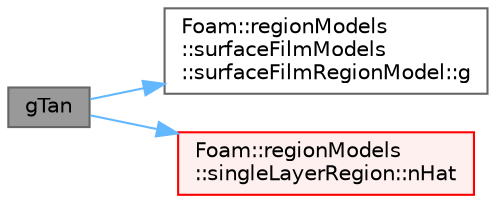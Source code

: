 digraph "gTan"
{
 // LATEX_PDF_SIZE
  bgcolor="transparent";
  edge [fontname=Helvetica,fontsize=10,labelfontname=Helvetica,labelfontsize=10];
  node [fontname=Helvetica,fontsize=10,shape=box,height=0.2,width=0.4];
  rankdir="LR";
  Node1 [id="Node000001",label="gTan",height=0.2,width=0.4,color="gray40", fillcolor="grey60", style="filled", fontcolor="black",tooltip=" "];
  Node1 -> Node2 [id="edge1_Node000001_Node000002",color="steelblue1",style="solid",tooltip=" "];
  Node2 [id="Node000002",label="Foam::regionModels\l::surfaceFilmModels\l::surfaceFilmRegionModel::g",height=0.2,width=0.4,color="grey40", fillcolor="white", style="filled",URL="$classFoam_1_1regionModels_1_1surfaceFilmModels_1_1surfaceFilmRegionModel.html#ac3e3783d2bb513b921a2c7f860a2af10",tooltip=" "];
  Node1 -> Node3 [id="edge2_Node000001_Node000003",color="steelblue1",style="solid",tooltip=" "];
  Node3 [id="Node000003",label="Foam::regionModels\l::singleLayerRegion::nHat",height=0.2,width=0.4,color="red", fillcolor="#FFF0F0", style="filled",URL="$classFoam_1_1regionModels_1_1singleLayerRegion.html#a90a92816e920c11a80745dfb8e2592e0",tooltip=" "];
}

